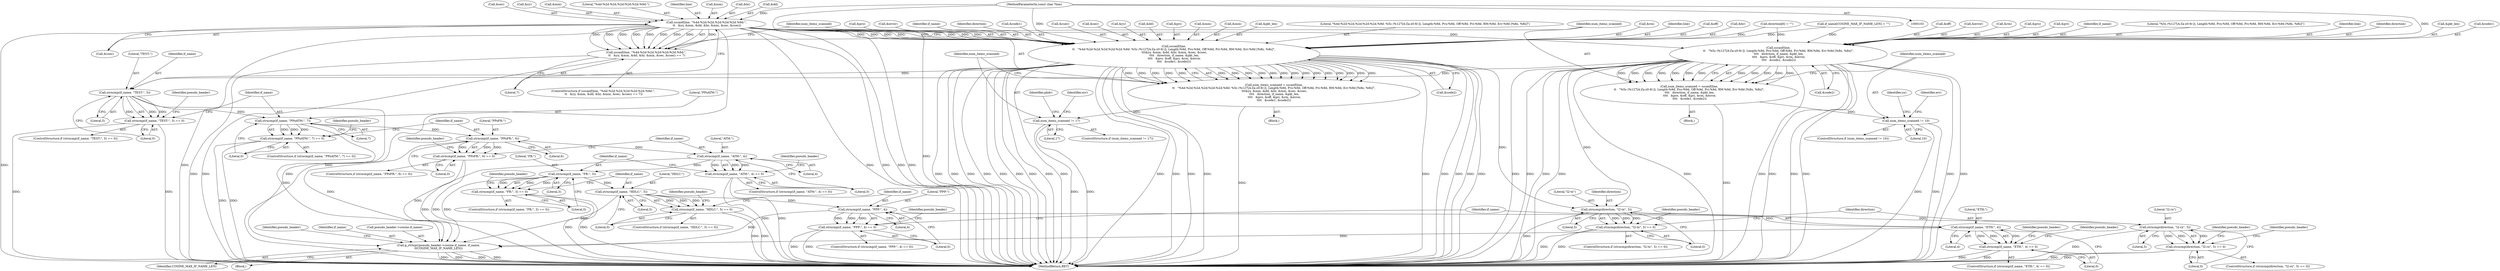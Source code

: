 digraph "0_wireshark_f5ec0afb766f19519ea9623152cca3bbe2229500_2@API" {
"1000143" [label="(Call,sscanf(line, \"%4d-%2d-%2d,%2d:%2d:%2d.%9d:\",\n \t\t   &yy, &mm, &dd, &hr, &min, &sec, &csec))"];
"1000105" [label="(MethodParameterIn,const char *line)"];
"1000142" [label="(Call,sscanf(line, \"%4d-%2d-%2d,%2d:%2d:%2d.%9d:\",\n \t\t   &yy, &mm, &dd, &hr, &min, &sec, &csec) == 7)"];
"1000164" [label="(Call,sscanf(line,\n\t\t   \"%4d-%2d-%2d,%2d:%2d:%2d.%9d: %5s (%127[A-Za-z0-9/:]), Length:%9d, Pro:%9d, Off:%9d, Pri:%9d, RM:%9d, Err:%9d [%8x, %8x]\",\n \t\t\t&yy, &mm, &dd, &hr, &min, &sec, &csec,\n \t\t\t\t   direction, if_name, &pkt_len,\n \t\t\t\t   &pro, &off, &pri, &rm, &error,\n\t\t\t\t   &code1, &code2))"];
"1000162" [label="(Call,num_items_scanned = sscanf(line,\n\t\t   \"%4d-%2d-%2d,%2d:%2d:%2d.%9d: %5s (%127[A-Za-z0-9/:]), Length:%9d, Pro:%9d, Off:%9d, Pri:%9d, RM:%9d, Err:%9d [%8x, %8x]\",\n \t\t\t&yy, &mm, &dd, &hr, &min, &sec, &csec,\n \t\t\t\t   direction, if_name, &pkt_len,\n \t\t\t\t   &pro, &off, &pri, &rm, &error,\n\t\t\t\t   &code1, &code2))"];
"1000200" [label="(Call,num_items_scanned != 17)"];
"1000350" [label="(Call,strncmp(if_name, \"TEST:\", 5))"];
"1000349" [label="(Call,strncmp(if_name, \"TEST:\", 5) == 0)"];
"1000366" [label="(Call,strncmp(if_name, \"PPoATM:\", 7))"];
"1000365" [label="(Call,strncmp(if_name, \"PPoATM:\", 7) == 0)"];
"1000382" [label="(Call,strncmp(if_name, \"PPoFR:\", 6))"];
"1000381" [label="(Call,strncmp(if_name, \"PPoFR:\", 6) == 0)"];
"1000398" [label="(Call,strncmp(if_name, \"ATM:\", 4))"];
"1000397" [label="(Call,strncmp(if_name, \"ATM:\", 4) == 0)"];
"1000414" [label="(Call,strncmp(if_name, \"FR:\", 3))"];
"1000413" [label="(Call,strncmp(if_name, \"FR:\", 3) == 0)"];
"1000430" [label="(Call,strncmp(if_name, \"HDLC:\", 5))"];
"1000429" [label="(Call,strncmp(if_name, \"HDLC:\", 5) == 0)"];
"1000446" [label="(Call,strncmp(if_name, \"PPP:\", 4))"];
"1000445" [label="(Call,strncmp(if_name, \"PPP:\", 4) == 0)"];
"1000462" [label="(Call,strncmp(if_name, \"ETH:\", 4))"];
"1000461" [label="(Call,strncmp(if_name, \"ETH:\", 4) == 0)"];
"1000515" [label="(Call,g_strlcpy(pseudo_header->cosine.if_name, if_name,\n\t\tCOSINE_MAX_IF_NAME_LEN))"];
"1000486" [label="(Call,strncmp(direction, \"l2-tx\", 5))"];
"1000485" [label="(Call,strncmp(direction, \"l2-tx\", 5) == 0)"];
"1000502" [label="(Call,strncmp(direction, \"l2-rx\", 5))"];
"1000501" [label="(Call,strncmp(direction, \"l2-rx\", 5) == 0)"];
"1000220" [label="(Call,sscanf(line,\n\t\t   \"%5s (%127[A-Za-z0-9/:]), Length:%9d, Pro:%9d, Off:%9d, Pri:%9d, RM:%9d, Err:%9d [%8x, %8x]\",\n \t\t\t\t   direction, if_name, &pkt_len,\n \t\t\t\t   &pro, &off, &pri, &rm, &error,\n \t\t\t\t   &code1, &code2))"];
"1000218" [label="(Call,num_items_scanned = sscanf(line,\n\t\t   \"%5s (%127[A-Za-z0-9/:]), Length:%9d, Pro:%9d, Off:%9d, Pri:%9d, RM:%9d, Err:%9d [%8x, %8x]\",\n \t\t\t\t   direction, if_name, &pkt_len,\n \t\t\t\t   &pro, &off, &pri, &rm, &error,\n \t\t\t\t   &code1, &code2))"];
"1000242" [label="(Call,num_items_scanned != 10)"];
"1000182" [label="(Identifier,if_name)"];
"1000242" [label="(Call,num_items_scanned != 10)"];
"1000385" [label="(Literal,6)"];
"1000486" [label="(Call,strncmp(direction, \"l2-tx\", 5))"];
"1000445" [label="(Call,strncmp(if_name, \"PPP:\", 4) == 0)"];
"1000349" [label="(Call,strncmp(if_name, \"TEST:\", 5) == 0)"];
"1000220" [label="(Call,sscanf(line,\n\t\t   \"%5s (%127[A-Za-z0-9/:]), Length:%9d, Pro:%9d, Off:%9d, Pri:%9d, RM:%9d, Err:%9d [%8x, %8x]\",\n \t\t\t\t   direction, if_name, &pkt_len,\n \t\t\t\t   &pro, &off, &pri, &rm, &error,\n \t\t\t\t   &code1, &code2))"];
"1000462" [label="(Call,strncmp(if_name, \"ETH:\", 4))"];
"1000464" [label="(Literal,\"ETH:\")"];
"1000243" [label="(Identifier,num_items_scanned)"];
"1000522" [label="(Identifier,COSINE_MAX_IF_NAME_LEN)"];
"1000137" [label="(Call,direction[6] = \"\")"];
"1000386" [label="(Literal,0)"];
"1000381" [label="(Call,strncmp(if_name, \"PPoFR:\", 6) == 0)"];
"1000487" [label="(Identifier,direction)"];
"1000380" [label="(ControlStructure,if (strncmp(if_name, \"PPoFR:\", 6) == 0))"];
"1000141" [label="(ControlStructure,if (sscanf(line, \"%4d-%2d-%2d,%2d:%2d:%2d.%9d:\",\n \t\t   &yy, &mm, &dd, &hr, &min, &sec, &csec) == 7))"];
"1000505" [label="(Literal,5)"];
"1000181" [label="(Identifier,direction)"];
"1000219" [label="(Identifier,num_items_scanned)"];
"1000156" [label="(Call,&sec)"];
"1000460" [label="(ControlStructure,if (strncmp(if_name, \"ETH:\", 4) == 0))"];
"1000146" [label="(Call,&yy)"];
"1000511" [label="(Identifier,pseudo_header)"];
"1000217" [label="(Block,)"];
"1000402" [label="(Literal,0)"];
"1000461" [label="(Call,strncmp(if_name, \"ETH:\", 4) == 0)"];
"1000162" [label="(Call,num_items_scanned = sscanf(line,\n\t\t   \"%4d-%2d-%2d,%2d:%2d:%2d.%9d: %5s (%127[A-Za-z0-9/:]), Length:%9d, Pro:%9d, Off:%9d, Pri:%9d, RM:%9d, Err:%9d [%8x, %8x]\",\n \t\t\t&yy, &mm, &dd, &hr, &min, &sec, &csec,\n \t\t\t\t   direction, if_name, &pkt_len,\n \t\t\t\t   &pro, &off, &pri, &rm, &error,\n\t\t\t\t   &code1, &code2))"];
"1000275" [label="(Identifier,phdr)"];
"1000233" [label="(Call,&rm)"];
"1000241" [label="(ControlStructure,if (num_items_scanned != 10))"];
"1000195" [label="(Call,&code1)"];
"1000154" [label="(Call,&min)"];
"1000179" [label="(Call,&csec)"];
"1000463" [label="(Identifier,if_name)"];
"1000145" [label="(Literal,\"%4d-%2d-%2d,%2d:%2d:%2d.%9d:\")"];
"1000447" [label="(Identifier,if_name)"];
"1000431" [label="(Identifier,if_name)"];
"1000484" [label="(ControlStructure,if (strncmp(direction, \"l2-tx\", 5) == 0))"];
"1000352" [label="(Literal,\"TEST:\")"];
"1000227" [label="(Call,&pro)"];
"1000144" [label="(Identifier,line)"];
"1000503" [label="(Identifier,direction)"];
"1000495" [label="(Identifier,pseudo_header)"];
"1000401" [label="(Literal,4)"];
"1000177" [label="(Call,&sec)"];
"1000367" [label="(Identifier,if_name)"];
"1000446" [label="(Call,strncmp(if_name, \"PPP:\", 4))"];
"1000143" [label="(Call,sscanf(line, \"%4d-%2d-%2d,%2d:%2d:%2d.%9d:\",\n \t\t   &yy, &mm, &dd, &hr, &min, &sec, &csec))"];
"1000398" [label="(Call,strncmp(if_name, \"ATM:\", 4))"];
"1000167" [label="(Call,&yy)"];
"1000206" [label="(Identifier,err)"];
"1000248" [label="(Identifier,err)"];
"1000171" [label="(Call,&dd)"];
"1000414" [label="(Call,strncmp(if_name, \"FR:\", 3))"];
"1000189" [label="(Call,&pri)"];
"1000432" [label="(Literal,\"HDLC:\")"];
"1000161" [label="(Block,)"];
"1000142" [label="(Call,sscanf(line, \"%4d-%2d-%2d,%2d:%2d:%2d.%9d:\",\n \t\t   &yy, &mm, &dd, &hr, &min, &sec, &csec) == 7)"];
"1000164" [label="(Call,sscanf(line,\n\t\t   \"%4d-%2d-%2d,%2d:%2d:%2d.%9d: %5s (%127[A-Za-z0-9/:]), Length:%9d, Pro:%9d, Off:%9d, Pri:%9d, RM:%9d, Err:%9d [%8x, %8x]\",\n \t\t\t&yy, &mm, &dd, &hr, &min, &sec, &csec,\n \t\t\t\t   direction, if_name, &pkt_len,\n \t\t\t\t   &pro, &off, &pri, &rm, &error,\n\t\t\t\t   &code1, &code2))"];
"1000160" [label="(Literal,7)"];
"1000169" [label="(Call,&mm)"];
"1000200" [label="(Call,num_items_scanned != 17)"];
"1000488" [label="(Literal,\"l2-tx\")"];
"1000375" [label="(Identifier,pseudo_header)"];
"1000489" [label="(Literal,5)"];
"1000433" [label="(Literal,5)"];
"1000423" [label="(Identifier,pseudo_header)"];
"1000407" [label="(Identifier,pseudo_header)"];
"1000428" [label="(ControlStructure,if (strncmp(if_name, \"HDLC:\", 5) == 0))"];
"1000400" [label="(Literal,\"ATM:\")"];
"1000244" [label="(Literal,10)"];
"1000383" [label="(Identifier,if_name)"];
"1000365" [label="(Call,strncmp(if_name, \"PPoATM:\", 7) == 0)"];
"1000231" [label="(Call,&pri)"];
"1000521" [label="(Identifier,if_name)"];
"1000351" [label="(Identifier,if_name)"];
"1000444" [label="(ControlStructure,if (strncmp(if_name, \"PPP:\", 4) == 0))"];
"1000348" [label="(ControlStructure,if (strncmp(if_name, \"TEST:\", 5) == 0))"];
"1000175" [label="(Call,&min)"];
"1000370" [label="(Literal,0)"];
"1000224" [label="(Identifier,if_name)"];
"1000490" [label="(Literal,0)"];
"1000448" [label="(Literal,\"PPP:\")"];
"1000222" [label="(Literal,\"%5s (%127[A-Za-z0-9/:]), Length:%9d, Pro:%9d, Off:%9d, Pri:%9d, RM:%9d, Err:%9d [%8x, %8x]\")"];
"1000485" [label="(Call,strncmp(direction, \"l2-tx\", 5) == 0)"];
"1000359" [label="(Identifier,pseudo_header)"];
"1000480" [label="(Identifier,pseudo_header)"];
"1000465" [label="(Literal,4)"];
"1000148" [label="(Call,&mm)"];
"1000449" [label="(Literal,4)"];
"1000108" [label="(Block,)"];
"1000354" [label="(Literal,0)"];
"1000183" [label="(Call,&pkt_len)"];
"1000133" [label="(Call,if_name[COSINE_MAX_IF_NAME_LEN] = \"\")"];
"1000560" [label="(MethodReturn,RET)"];
"1000368" [label="(Literal,\"PPoATM:\")"];
"1000152" [label="(Call,&hr)"];
"1000516" [label="(Call,pseudo_header->cosine.if_name)"];
"1000417" [label="(Literal,3)"];
"1000150" [label="(Call,&dd)"];
"1000105" [label="(MethodParameterIn,const char *line)"];
"1000259" [label="(Identifier,yy)"];
"1000158" [label="(Call,&csec)"];
"1000384" [label="(Literal,\"PPoFR:\")"];
"1000515" [label="(Call,g_strlcpy(pseudo_header->cosine.if_name, if_name,\n\t\tCOSINE_MAX_IF_NAME_LEN))"];
"1000369" [label="(Literal,7)"];
"1000364" [label="(ControlStructure,if (strncmp(if_name, \"PPoATM:\", 7) == 0))"];
"1000439" [label="(Identifier,pseudo_header)"];
"1000197" [label="(Call,&code2)"];
"1000166" [label="(Literal,\"%4d-%2d-%2d,%2d:%2d:%2d.%9d: %5s (%127[A-Za-z0-9/:]), Length:%9d, Pro:%9d, Off:%9d, Pri:%9d, RM:%9d, Err:%9d [%8x, %8x]\")"];
"1000382" [label="(Call,strncmp(if_name, \"PPoFR:\", 6))"];
"1000413" [label="(Call,strncmp(if_name, \"FR:\", 3) == 0)"];
"1000526" [label="(Identifier,pseudo_header)"];
"1000500" [label="(ControlStructure,if (strncmp(direction, \"l2-rx\", 5) == 0))"];
"1000221" [label="(Identifier,line)"];
"1000191" [label="(Call,&rm)"];
"1000223" [label="(Identifier,direction)"];
"1000416" [label="(Literal,\"FR:\")"];
"1000225" [label="(Call,&pkt_len)"];
"1000518" [label="(Identifier,pseudo_header)"];
"1000502" [label="(Call,strncmp(direction, \"l2-rx\", 5))"];
"1000165" [label="(Identifier,line)"];
"1000466" [label="(Literal,0)"];
"1000504" [label="(Literal,\"l2-rx\")"];
"1000471" [label="(Identifier,pseudo_header)"];
"1000353" [label="(Literal,5)"];
"1000418" [label="(Literal,0)"];
"1000391" [label="(Identifier,pseudo_header)"];
"1000501" [label="(Call,strncmp(direction, \"l2-rx\", 5) == 0)"];
"1000396" [label="(ControlStructure,if (strncmp(if_name, \"ATM:\", 4) == 0))"];
"1000237" [label="(Call,&code1)"];
"1000229" [label="(Call,&off)"];
"1000187" [label="(Call,&off)"];
"1000506" [label="(Literal,0)"];
"1000429" [label="(Call,strncmp(if_name, \"HDLC:\", 5) == 0)"];
"1000163" [label="(Identifier,num_items_scanned)"];
"1000235" [label="(Call,&error)"];
"1000397" [label="(Call,strncmp(if_name, \"ATM:\", 4) == 0)"];
"1000202" [label="(Literal,17)"];
"1000350" [label="(Call,strncmp(if_name, \"TEST:\", 5))"];
"1000399" [label="(Identifier,if_name)"];
"1000201" [label="(Identifier,num_items_scanned)"];
"1000434" [label="(Literal,0)"];
"1000450" [label="(Literal,0)"];
"1000430" [label="(Call,strncmp(if_name, \"HDLC:\", 5))"];
"1000412" [label="(ControlStructure,if (strncmp(if_name, \"FR:\", 3) == 0))"];
"1000455" [label="(Identifier,pseudo_header)"];
"1000173" [label="(Call,&hr)"];
"1000218" [label="(Call,num_items_scanned = sscanf(line,\n\t\t   \"%5s (%127[A-Za-z0-9/:]), Length:%9d, Pro:%9d, Off:%9d, Pri:%9d, RM:%9d, Err:%9d [%8x, %8x]\",\n \t\t\t\t   direction, if_name, &pkt_len,\n \t\t\t\t   &pro, &off, &pri, &rm, &error,\n \t\t\t\t   &code1, &code2))"];
"1000415" [label="(Identifier,if_name)"];
"1000185" [label="(Call,&pro)"];
"1000199" [label="(ControlStructure,if (num_items_scanned != 17))"];
"1000193" [label="(Call,&error)"];
"1000239" [label="(Call,&code2)"];
"1000366" [label="(Call,strncmp(if_name, \"PPoATM:\", 7))"];
"1000143" -> "1000142"  [label="AST: "];
"1000143" -> "1000158"  [label="CFG: "];
"1000144" -> "1000143"  [label="AST: "];
"1000145" -> "1000143"  [label="AST: "];
"1000146" -> "1000143"  [label="AST: "];
"1000148" -> "1000143"  [label="AST: "];
"1000150" -> "1000143"  [label="AST: "];
"1000152" -> "1000143"  [label="AST: "];
"1000154" -> "1000143"  [label="AST: "];
"1000156" -> "1000143"  [label="AST: "];
"1000158" -> "1000143"  [label="AST: "];
"1000160" -> "1000143"  [label="CFG: "];
"1000143" -> "1000560"  [label="DDG: "];
"1000143" -> "1000560"  [label="DDG: "];
"1000143" -> "1000560"  [label="DDG: "];
"1000143" -> "1000560"  [label="DDG: "];
"1000143" -> "1000560"  [label="DDG: "];
"1000143" -> "1000560"  [label="DDG: "];
"1000143" -> "1000560"  [label="DDG: "];
"1000143" -> "1000142"  [label="DDG: "];
"1000143" -> "1000142"  [label="DDG: "];
"1000143" -> "1000142"  [label="DDG: "];
"1000143" -> "1000142"  [label="DDG: "];
"1000143" -> "1000142"  [label="DDG: "];
"1000143" -> "1000142"  [label="DDG: "];
"1000143" -> "1000142"  [label="DDG: "];
"1000143" -> "1000142"  [label="DDG: "];
"1000143" -> "1000142"  [label="DDG: "];
"1000105" -> "1000143"  [label="DDG: "];
"1000143" -> "1000164"  [label="DDG: "];
"1000143" -> "1000164"  [label="DDG: "];
"1000143" -> "1000164"  [label="DDG: "];
"1000143" -> "1000164"  [label="DDG: "];
"1000143" -> "1000164"  [label="DDG: "];
"1000143" -> "1000164"  [label="DDG: "];
"1000143" -> "1000164"  [label="DDG: "];
"1000143" -> "1000164"  [label="DDG: "];
"1000143" -> "1000220"  [label="DDG: "];
"1000105" -> "1000103"  [label="AST: "];
"1000105" -> "1000560"  [label="DDG: "];
"1000105" -> "1000164"  [label="DDG: "];
"1000105" -> "1000220"  [label="DDG: "];
"1000142" -> "1000141"  [label="AST: "];
"1000142" -> "1000160"  [label="CFG: "];
"1000160" -> "1000142"  [label="AST: "];
"1000163" -> "1000142"  [label="CFG: "];
"1000219" -> "1000142"  [label="CFG: "];
"1000142" -> "1000560"  [label="DDG: "];
"1000142" -> "1000560"  [label="DDG: "];
"1000164" -> "1000162"  [label="AST: "];
"1000164" -> "1000197"  [label="CFG: "];
"1000165" -> "1000164"  [label="AST: "];
"1000166" -> "1000164"  [label="AST: "];
"1000167" -> "1000164"  [label="AST: "];
"1000169" -> "1000164"  [label="AST: "];
"1000171" -> "1000164"  [label="AST: "];
"1000173" -> "1000164"  [label="AST: "];
"1000175" -> "1000164"  [label="AST: "];
"1000177" -> "1000164"  [label="AST: "];
"1000179" -> "1000164"  [label="AST: "];
"1000181" -> "1000164"  [label="AST: "];
"1000182" -> "1000164"  [label="AST: "];
"1000183" -> "1000164"  [label="AST: "];
"1000185" -> "1000164"  [label="AST: "];
"1000187" -> "1000164"  [label="AST: "];
"1000189" -> "1000164"  [label="AST: "];
"1000191" -> "1000164"  [label="AST: "];
"1000193" -> "1000164"  [label="AST: "];
"1000195" -> "1000164"  [label="AST: "];
"1000197" -> "1000164"  [label="AST: "];
"1000162" -> "1000164"  [label="CFG: "];
"1000164" -> "1000560"  [label="DDG: "];
"1000164" -> "1000560"  [label="DDG: "];
"1000164" -> "1000560"  [label="DDG: "];
"1000164" -> "1000560"  [label="DDG: "];
"1000164" -> "1000560"  [label="DDG: "];
"1000164" -> "1000560"  [label="DDG: "];
"1000164" -> "1000560"  [label="DDG: "];
"1000164" -> "1000560"  [label="DDG: "];
"1000164" -> "1000560"  [label="DDG: "];
"1000164" -> "1000560"  [label="DDG: "];
"1000164" -> "1000560"  [label="DDG: "];
"1000164" -> "1000560"  [label="DDG: "];
"1000164" -> "1000560"  [label="DDG: "];
"1000164" -> "1000560"  [label="DDG: "];
"1000164" -> "1000560"  [label="DDG: "];
"1000164" -> "1000560"  [label="DDG: "];
"1000164" -> "1000560"  [label="DDG: "];
"1000164" -> "1000560"  [label="DDG: "];
"1000164" -> "1000162"  [label="DDG: "];
"1000164" -> "1000162"  [label="DDG: "];
"1000164" -> "1000162"  [label="DDG: "];
"1000164" -> "1000162"  [label="DDG: "];
"1000164" -> "1000162"  [label="DDG: "];
"1000164" -> "1000162"  [label="DDG: "];
"1000164" -> "1000162"  [label="DDG: "];
"1000164" -> "1000162"  [label="DDG: "];
"1000164" -> "1000162"  [label="DDG: "];
"1000164" -> "1000162"  [label="DDG: "];
"1000164" -> "1000162"  [label="DDG: "];
"1000164" -> "1000162"  [label="DDG: "];
"1000164" -> "1000162"  [label="DDG: "];
"1000164" -> "1000162"  [label="DDG: "];
"1000164" -> "1000162"  [label="DDG: "];
"1000164" -> "1000162"  [label="DDG: "];
"1000164" -> "1000162"  [label="DDG: "];
"1000164" -> "1000162"  [label="DDG: "];
"1000164" -> "1000162"  [label="DDG: "];
"1000137" -> "1000164"  [label="DDG: "];
"1000133" -> "1000164"  [label="DDG: "];
"1000164" -> "1000350"  [label="DDG: "];
"1000164" -> "1000486"  [label="DDG: "];
"1000162" -> "1000161"  [label="AST: "];
"1000163" -> "1000162"  [label="AST: "];
"1000201" -> "1000162"  [label="CFG: "];
"1000162" -> "1000560"  [label="DDG: "];
"1000162" -> "1000200"  [label="DDG: "];
"1000200" -> "1000199"  [label="AST: "];
"1000200" -> "1000202"  [label="CFG: "];
"1000201" -> "1000200"  [label="AST: "];
"1000202" -> "1000200"  [label="AST: "];
"1000206" -> "1000200"  [label="CFG: "];
"1000275" -> "1000200"  [label="CFG: "];
"1000200" -> "1000560"  [label="DDG: "];
"1000200" -> "1000560"  [label="DDG: "];
"1000350" -> "1000349"  [label="AST: "];
"1000350" -> "1000353"  [label="CFG: "];
"1000351" -> "1000350"  [label="AST: "];
"1000352" -> "1000350"  [label="AST: "];
"1000353" -> "1000350"  [label="AST: "];
"1000354" -> "1000350"  [label="CFG: "];
"1000350" -> "1000349"  [label="DDG: "];
"1000350" -> "1000349"  [label="DDG: "];
"1000350" -> "1000349"  [label="DDG: "];
"1000220" -> "1000350"  [label="DDG: "];
"1000350" -> "1000366"  [label="DDG: "];
"1000350" -> "1000515"  [label="DDG: "];
"1000349" -> "1000348"  [label="AST: "];
"1000349" -> "1000354"  [label="CFG: "];
"1000354" -> "1000349"  [label="AST: "];
"1000359" -> "1000349"  [label="CFG: "];
"1000367" -> "1000349"  [label="CFG: "];
"1000349" -> "1000560"  [label="DDG: "];
"1000349" -> "1000560"  [label="DDG: "];
"1000366" -> "1000365"  [label="AST: "];
"1000366" -> "1000369"  [label="CFG: "];
"1000367" -> "1000366"  [label="AST: "];
"1000368" -> "1000366"  [label="AST: "];
"1000369" -> "1000366"  [label="AST: "];
"1000370" -> "1000366"  [label="CFG: "];
"1000366" -> "1000365"  [label="DDG: "];
"1000366" -> "1000365"  [label="DDG: "];
"1000366" -> "1000365"  [label="DDG: "];
"1000366" -> "1000382"  [label="DDG: "];
"1000366" -> "1000515"  [label="DDG: "];
"1000365" -> "1000364"  [label="AST: "];
"1000365" -> "1000370"  [label="CFG: "];
"1000370" -> "1000365"  [label="AST: "];
"1000375" -> "1000365"  [label="CFG: "];
"1000383" -> "1000365"  [label="CFG: "];
"1000365" -> "1000560"  [label="DDG: "];
"1000365" -> "1000560"  [label="DDG: "];
"1000382" -> "1000381"  [label="AST: "];
"1000382" -> "1000385"  [label="CFG: "];
"1000383" -> "1000382"  [label="AST: "];
"1000384" -> "1000382"  [label="AST: "];
"1000385" -> "1000382"  [label="AST: "];
"1000386" -> "1000382"  [label="CFG: "];
"1000382" -> "1000381"  [label="DDG: "];
"1000382" -> "1000381"  [label="DDG: "];
"1000382" -> "1000381"  [label="DDG: "];
"1000382" -> "1000398"  [label="DDG: "];
"1000382" -> "1000515"  [label="DDG: "];
"1000381" -> "1000380"  [label="AST: "];
"1000381" -> "1000386"  [label="CFG: "];
"1000386" -> "1000381"  [label="AST: "];
"1000391" -> "1000381"  [label="CFG: "];
"1000399" -> "1000381"  [label="CFG: "];
"1000381" -> "1000560"  [label="DDG: "];
"1000381" -> "1000560"  [label="DDG: "];
"1000398" -> "1000397"  [label="AST: "];
"1000398" -> "1000401"  [label="CFG: "];
"1000399" -> "1000398"  [label="AST: "];
"1000400" -> "1000398"  [label="AST: "];
"1000401" -> "1000398"  [label="AST: "];
"1000402" -> "1000398"  [label="CFG: "];
"1000398" -> "1000397"  [label="DDG: "];
"1000398" -> "1000397"  [label="DDG: "];
"1000398" -> "1000397"  [label="DDG: "];
"1000398" -> "1000414"  [label="DDG: "];
"1000398" -> "1000515"  [label="DDG: "];
"1000397" -> "1000396"  [label="AST: "];
"1000397" -> "1000402"  [label="CFG: "];
"1000402" -> "1000397"  [label="AST: "];
"1000407" -> "1000397"  [label="CFG: "];
"1000415" -> "1000397"  [label="CFG: "];
"1000397" -> "1000560"  [label="DDG: "];
"1000397" -> "1000560"  [label="DDG: "];
"1000414" -> "1000413"  [label="AST: "];
"1000414" -> "1000417"  [label="CFG: "];
"1000415" -> "1000414"  [label="AST: "];
"1000416" -> "1000414"  [label="AST: "];
"1000417" -> "1000414"  [label="AST: "];
"1000418" -> "1000414"  [label="CFG: "];
"1000414" -> "1000413"  [label="DDG: "];
"1000414" -> "1000413"  [label="DDG: "];
"1000414" -> "1000413"  [label="DDG: "];
"1000414" -> "1000430"  [label="DDG: "];
"1000414" -> "1000515"  [label="DDG: "];
"1000413" -> "1000412"  [label="AST: "];
"1000413" -> "1000418"  [label="CFG: "];
"1000418" -> "1000413"  [label="AST: "];
"1000423" -> "1000413"  [label="CFG: "];
"1000431" -> "1000413"  [label="CFG: "];
"1000413" -> "1000560"  [label="DDG: "];
"1000413" -> "1000560"  [label="DDG: "];
"1000430" -> "1000429"  [label="AST: "];
"1000430" -> "1000433"  [label="CFG: "];
"1000431" -> "1000430"  [label="AST: "];
"1000432" -> "1000430"  [label="AST: "];
"1000433" -> "1000430"  [label="AST: "];
"1000434" -> "1000430"  [label="CFG: "];
"1000430" -> "1000429"  [label="DDG: "];
"1000430" -> "1000429"  [label="DDG: "];
"1000430" -> "1000429"  [label="DDG: "];
"1000430" -> "1000446"  [label="DDG: "];
"1000430" -> "1000515"  [label="DDG: "];
"1000429" -> "1000428"  [label="AST: "];
"1000429" -> "1000434"  [label="CFG: "];
"1000434" -> "1000429"  [label="AST: "];
"1000439" -> "1000429"  [label="CFG: "];
"1000447" -> "1000429"  [label="CFG: "];
"1000429" -> "1000560"  [label="DDG: "];
"1000429" -> "1000560"  [label="DDG: "];
"1000446" -> "1000445"  [label="AST: "];
"1000446" -> "1000449"  [label="CFG: "];
"1000447" -> "1000446"  [label="AST: "];
"1000448" -> "1000446"  [label="AST: "];
"1000449" -> "1000446"  [label="AST: "];
"1000450" -> "1000446"  [label="CFG: "];
"1000446" -> "1000445"  [label="DDG: "];
"1000446" -> "1000445"  [label="DDG: "];
"1000446" -> "1000445"  [label="DDG: "];
"1000446" -> "1000462"  [label="DDG: "];
"1000446" -> "1000515"  [label="DDG: "];
"1000445" -> "1000444"  [label="AST: "];
"1000445" -> "1000450"  [label="CFG: "];
"1000450" -> "1000445"  [label="AST: "];
"1000455" -> "1000445"  [label="CFG: "];
"1000463" -> "1000445"  [label="CFG: "];
"1000445" -> "1000560"  [label="DDG: "];
"1000445" -> "1000560"  [label="DDG: "];
"1000462" -> "1000461"  [label="AST: "];
"1000462" -> "1000465"  [label="CFG: "];
"1000463" -> "1000462"  [label="AST: "];
"1000464" -> "1000462"  [label="AST: "];
"1000465" -> "1000462"  [label="AST: "];
"1000466" -> "1000462"  [label="CFG: "];
"1000462" -> "1000461"  [label="DDG: "];
"1000462" -> "1000461"  [label="DDG: "];
"1000462" -> "1000461"  [label="DDG: "];
"1000462" -> "1000515"  [label="DDG: "];
"1000461" -> "1000460"  [label="AST: "];
"1000461" -> "1000466"  [label="CFG: "];
"1000466" -> "1000461"  [label="AST: "];
"1000471" -> "1000461"  [label="CFG: "];
"1000480" -> "1000461"  [label="CFG: "];
"1000461" -> "1000560"  [label="DDG: "];
"1000461" -> "1000560"  [label="DDG: "];
"1000515" -> "1000108"  [label="AST: "];
"1000515" -> "1000522"  [label="CFG: "];
"1000516" -> "1000515"  [label="AST: "];
"1000521" -> "1000515"  [label="AST: "];
"1000522" -> "1000515"  [label="AST: "];
"1000526" -> "1000515"  [label="CFG: "];
"1000515" -> "1000560"  [label="DDG: "];
"1000515" -> "1000560"  [label="DDG: "];
"1000515" -> "1000560"  [label="DDG: "];
"1000515" -> "1000560"  [label="DDG: "];
"1000486" -> "1000485"  [label="AST: "];
"1000486" -> "1000489"  [label="CFG: "];
"1000487" -> "1000486"  [label="AST: "];
"1000488" -> "1000486"  [label="AST: "];
"1000489" -> "1000486"  [label="AST: "];
"1000490" -> "1000486"  [label="CFG: "];
"1000486" -> "1000560"  [label="DDG: "];
"1000486" -> "1000485"  [label="DDG: "];
"1000486" -> "1000485"  [label="DDG: "];
"1000486" -> "1000485"  [label="DDG: "];
"1000220" -> "1000486"  [label="DDG: "];
"1000486" -> "1000502"  [label="DDG: "];
"1000485" -> "1000484"  [label="AST: "];
"1000485" -> "1000490"  [label="CFG: "];
"1000490" -> "1000485"  [label="AST: "];
"1000495" -> "1000485"  [label="CFG: "];
"1000503" -> "1000485"  [label="CFG: "];
"1000485" -> "1000560"  [label="DDG: "];
"1000485" -> "1000560"  [label="DDG: "];
"1000502" -> "1000501"  [label="AST: "];
"1000502" -> "1000505"  [label="CFG: "];
"1000503" -> "1000502"  [label="AST: "];
"1000504" -> "1000502"  [label="AST: "];
"1000505" -> "1000502"  [label="AST: "];
"1000506" -> "1000502"  [label="CFG: "];
"1000502" -> "1000560"  [label="DDG: "];
"1000502" -> "1000501"  [label="DDG: "];
"1000502" -> "1000501"  [label="DDG: "];
"1000502" -> "1000501"  [label="DDG: "];
"1000501" -> "1000500"  [label="AST: "];
"1000501" -> "1000506"  [label="CFG: "];
"1000506" -> "1000501"  [label="AST: "];
"1000511" -> "1000501"  [label="CFG: "];
"1000518" -> "1000501"  [label="CFG: "];
"1000501" -> "1000560"  [label="DDG: "];
"1000501" -> "1000560"  [label="DDG: "];
"1000220" -> "1000218"  [label="AST: "];
"1000220" -> "1000239"  [label="CFG: "];
"1000221" -> "1000220"  [label="AST: "];
"1000222" -> "1000220"  [label="AST: "];
"1000223" -> "1000220"  [label="AST: "];
"1000224" -> "1000220"  [label="AST: "];
"1000225" -> "1000220"  [label="AST: "];
"1000227" -> "1000220"  [label="AST: "];
"1000229" -> "1000220"  [label="AST: "];
"1000231" -> "1000220"  [label="AST: "];
"1000233" -> "1000220"  [label="AST: "];
"1000235" -> "1000220"  [label="AST: "];
"1000237" -> "1000220"  [label="AST: "];
"1000239" -> "1000220"  [label="AST: "];
"1000218" -> "1000220"  [label="CFG: "];
"1000220" -> "1000560"  [label="DDG: "];
"1000220" -> "1000560"  [label="DDG: "];
"1000220" -> "1000560"  [label="DDG: "];
"1000220" -> "1000560"  [label="DDG: "];
"1000220" -> "1000560"  [label="DDG: "];
"1000220" -> "1000560"  [label="DDG: "];
"1000220" -> "1000560"  [label="DDG: "];
"1000220" -> "1000560"  [label="DDG: "];
"1000220" -> "1000560"  [label="DDG: "];
"1000220" -> "1000560"  [label="DDG: "];
"1000220" -> "1000560"  [label="DDG: "];
"1000220" -> "1000218"  [label="DDG: "];
"1000220" -> "1000218"  [label="DDG: "];
"1000220" -> "1000218"  [label="DDG: "];
"1000220" -> "1000218"  [label="DDG: "];
"1000220" -> "1000218"  [label="DDG: "];
"1000220" -> "1000218"  [label="DDG: "];
"1000220" -> "1000218"  [label="DDG: "];
"1000220" -> "1000218"  [label="DDG: "];
"1000220" -> "1000218"  [label="DDG: "];
"1000220" -> "1000218"  [label="DDG: "];
"1000220" -> "1000218"  [label="DDG: "];
"1000220" -> "1000218"  [label="DDG: "];
"1000137" -> "1000220"  [label="DDG: "];
"1000133" -> "1000220"  [label="DDG: "];
"1000218" -> "1000217"  [label="AST: "];
"1000219" -> "1000218"  [label="AST: "];
"1000243" -> "1000218"  [label="CFG: "];
"1000218" -> "1000560"  [label="DDG: "];
"1000218" -> "1000242"  [label="DDG: "];
"1000242" -> "1000241"  [label="AST: "];
"1000242" -> "1000244"  [label="CFG: "];
"1000243" -> "1000242"  [label="AST: "];
"1000244" -> "1000242"  [label="AST: "];
"1000248" -> "1000242"  [label="CFG: "];
"1000259" -> "1000242"  [label="CFG: "];
"1000242" -> "1000560"  [label="DDG: "];
"1000242" -> "1000560"  [label="DDG: "];
}
